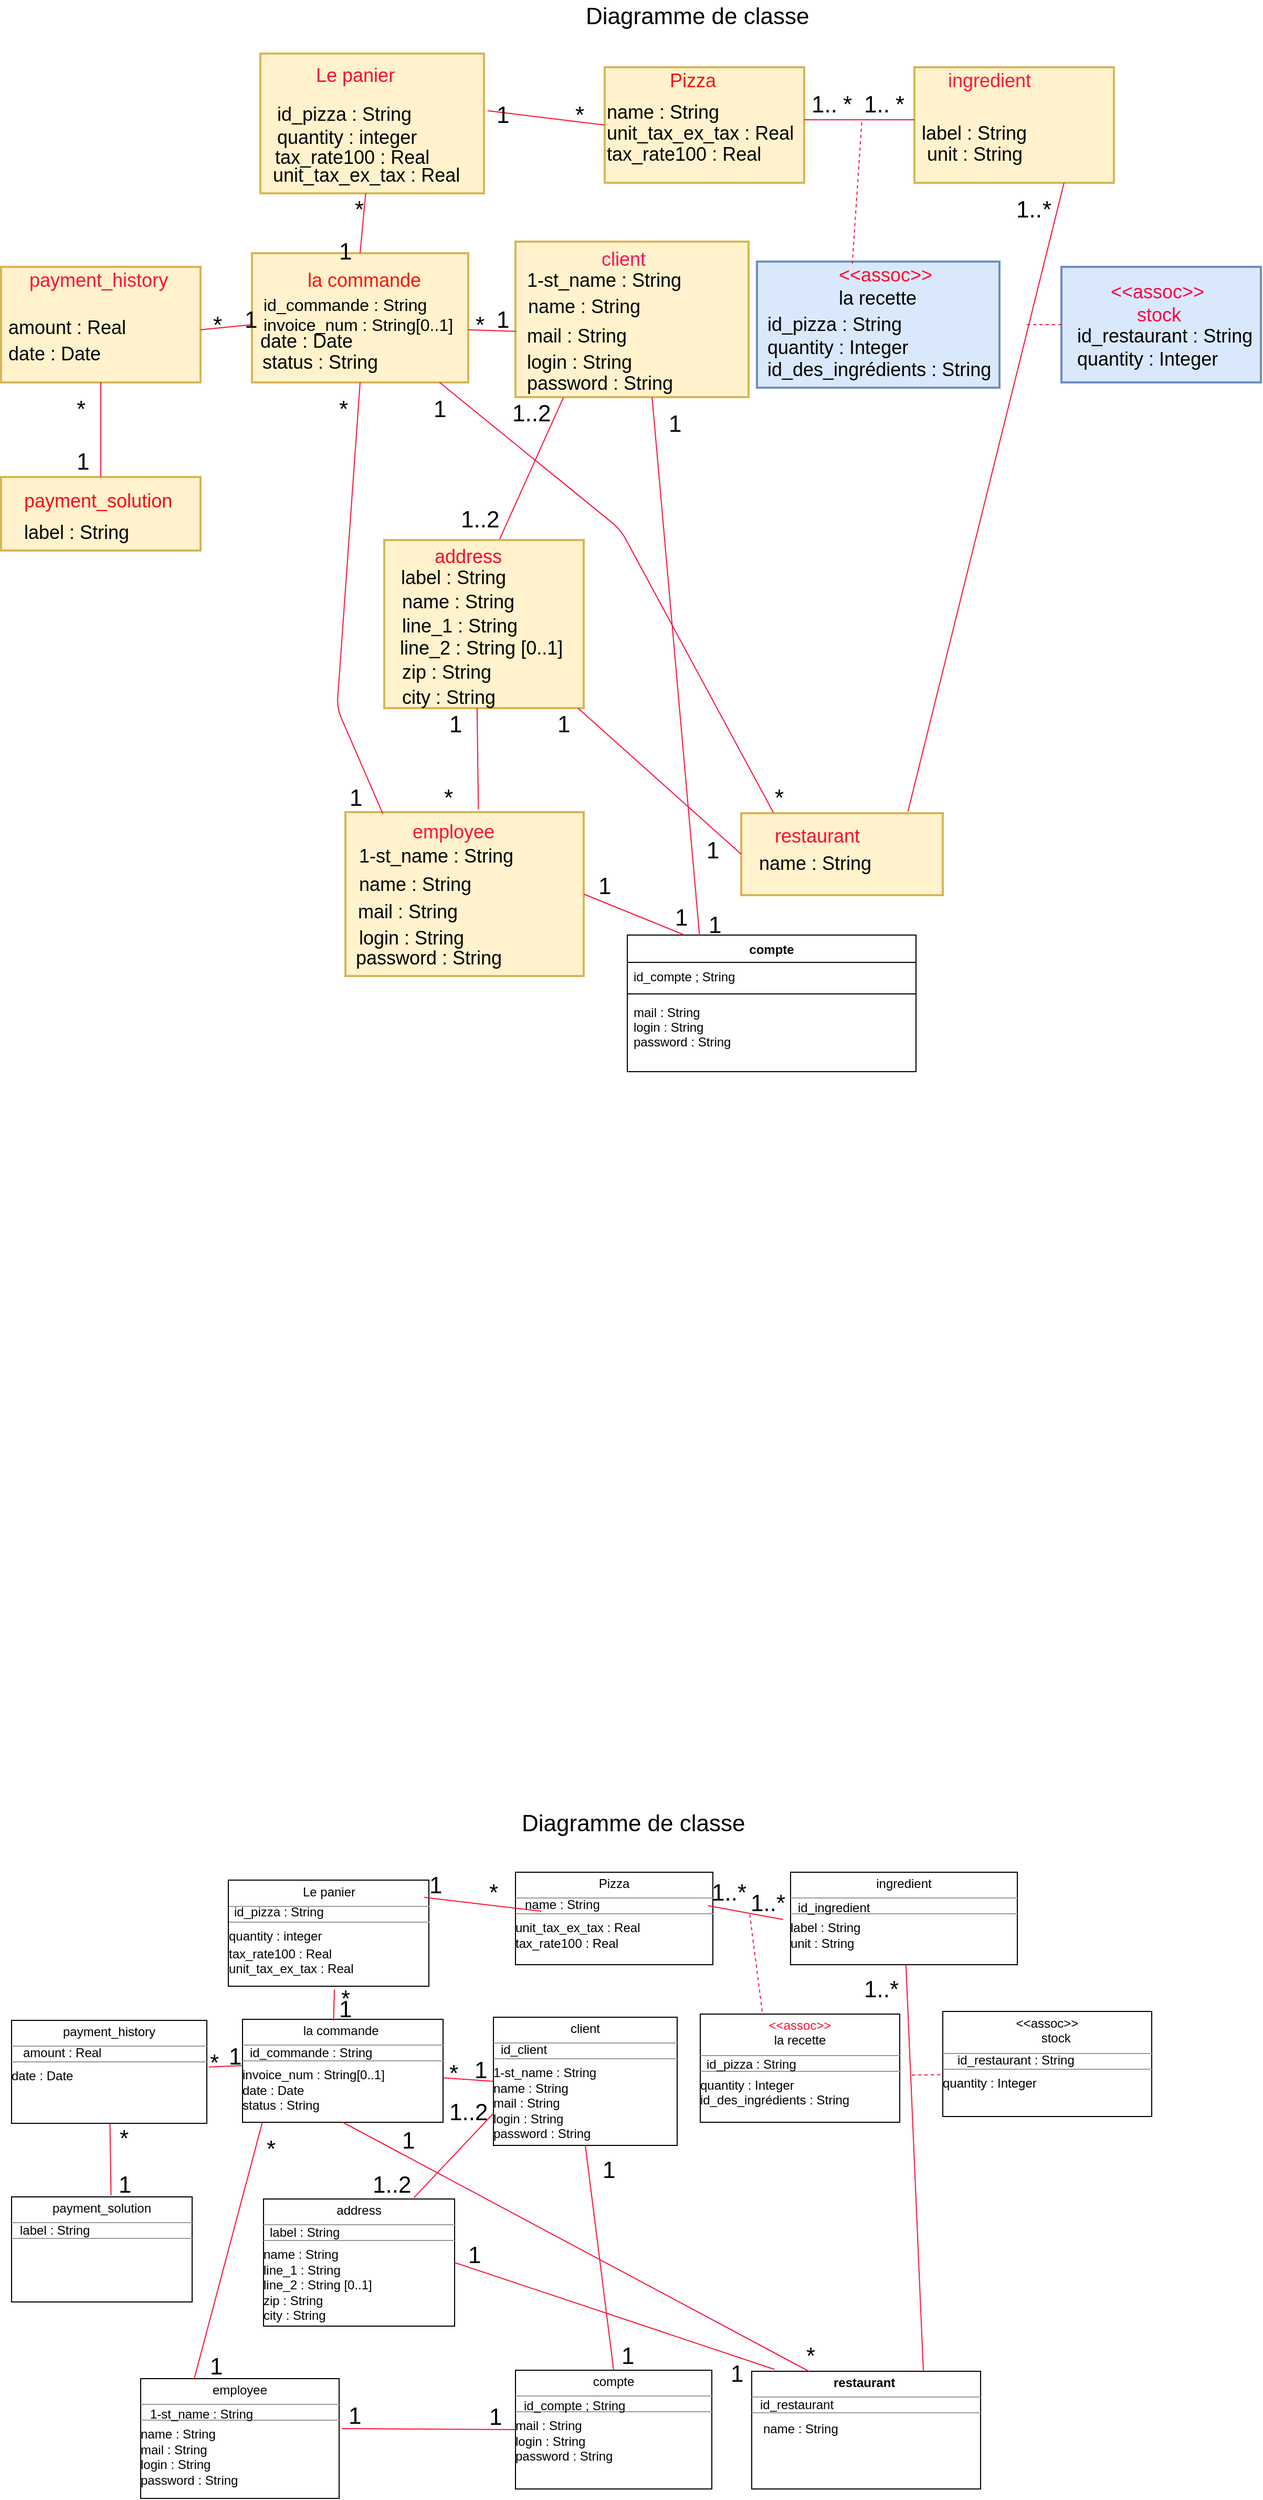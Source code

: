 <mxfile version="10.6.9" type="github"><diagram id="A_7NfG7AhJ1yP5gAVkgG" name="Page-1"><mxGraphModel dx="2803" dy="796" grid="0" gridSize="10" guides="1" tooltips="1" connect="1" arrows="1" fold="1" page="1" pageScale="1" pageWidth="1169" pageHeight="1654" math="0" shadow="0"><root><mxCell id="0"/><mxCell id="1" parent="0"/><mxCell id="OokCpyXfwiK5ObB91KNh-1" value="&lt;font style=&quot;font-size: 22px&quot;&gt;Diagramme de classe&lt;br&gt;&lt;br&gt;&lt;br&gt;&lt;/font&gt;" style="text;html=1;resizable=0;points=[];autosize=1;align=left;verticalAlign=top;spacingTop=-4;strokeWidth=22;" parent="1" vertex="1"><mxGeometry x="385" y="96" width="230" height="50" as="geometry"/></mxCell><mxCell id="OokCpyXfwiK5ObB91KNh-4" value="" style="rounded=0;whiteSpace=wrap;html=1;strokeWidth=2;fillColor=#fff2cc;strokeColor=#d6b656;" parent="1" vertex="1"><mxGeometry x="77" y="147" width="213" height="133" as="geometry"/></mxCell><mxCell id="OokCpyXfwiK5ObB91KNh-5" value="" style="rounded=0;whiteSpace=wrap;html=1;strokeWidth=2;fillColor=#fff2cc;strokeColor=#d6b656;" parent="1" vertex="1"><mxGeometry x="405" y="160" width="190" height="110" as="geometry"/></mxCell><mxCell id="OokCpyXfwiK5ObB91KNh-6" value="" style="rounded=0;whiteSpace=wrap;html=1;strokeWidth=2;fillColor=#fff2cc;strokeColor=#d6b656;" parent="1" vertex="1"><mxGeometry x="700" y="160" width="190" height="110" as="geometry"/></mxCell><mxCell id="OokCpyXfwiK5ObB91KNh-7" value="" style="rounded=0;whiteSpace=wrap;html=1;strokeWidth=2;fillColor=#fff2cc;strokeColor=#d6b656;" parent="1" vertex="1"><mxGeometry x="-170" y="350" width="190" height="110" as="geometry"/></mxCell><mxCell id="OokCpyXfwiK5ObB91KNh-8" value="" style="rounded=0;whiteSpace=wrap;html=1;strokeWidth=2;fillColor=#fff2cc;strokeColor=#d6b656;" parent="1" vertex="1"><mxGeometry x="69" y="337" width="206" height="123" as="geometry"/></mxCell><mxCell id="OokCpyXfwiK5ObB91KNh-9" value="" style="rounded=0;whiteSpace=wrap;html=1;strokeWidth=2;fillColor=#fff2cc;strokeColor=#d6b656;" parent="1" vertex="1"><mxGeometry x="320" y="326" width="222" height="148" as="geometry"/></mxCell><mxCell id="OokCpyXfwiK5ObB91KNh-10" value="" style="rounded=0;whiteSpace=wrap;html=1;strokeWidth=2;fillColor=#dae8fc;strokeColor=#6c8ebf;" parent="1" vertex="1"><mxGeometry x="550" y="345" width="231" height="120" as="geometry"/></mxCell><mxCell id="OokCpyXfwiK5ObB91KNh-11" value="" style="rounded=0;whiteSpace=wrap;html=1;strokeWidth=2;fillColor=#dae8fc;strokeColor=#6c8ebf;" parent="1" vertex="1"><mxGeometry x="840" y="350" width="190" height="110" as="geometry"/></mxCell><mxCell id="OokCpyXfwiK5ObB91KNh-12" value="" style="rounded=0;whiteSpace=wrap;html=1;strokeWidth=2;fillColor=#fff2cc;strokeColor=#d6b656;" parent="1" vertex="1"><mxGeometry x="-170" y="550" width="190" height="70" as="geometry"/></mxCell><mxCell id="OokCpyXfwiK5ObB91KNh-13" value="" style="rounded=0;whiteSpace=wrap;html=1;strokeWidth=2;fillColor=#fff2cc;strokeColor=#d6b656;" parent="1" vertex="1"><mxGeometry x="195" y="610" width="190" height="160" as="geometry"/></mxCell><mxCell id="OokCpyXfwiK5ObB91KNh-15" value="" style="rounded=0;whiteSpace=wrap;html=1;strokeWidth=2;fillColor=#fff2cc;strokeColor=#d6b656;" parent="1" vertex="1"><mxGeometry x="158" y="869" width="227" height="156" as="geometry"/></mxCell><mxCell id="OokCpyXfwiK5ObB91KNh-16" value="" style="rounded=0;whiteSpace=wrap;html=1;strokeWidth=2;fillColor=#fff2cc;strokeColor=#d6b656;" parent="1" vertex="1"><mxGeometry x="535" y="870" width="192" height="78" as="geometry"/></mxCell><mxCell id="OokCpyXfwiK5ObB91KNh-17" value="" style="endArrow=none;html=1;strokeColor=#FF0F37;entryX=0;entryY=0.5;entryDx=0;entryDy=0;exitX=1.016;exitY=0.409;exitDx=0;exitDy=0;exitPerimeter=0;" parent="1" source="OokCpyXfwiK5ObB91KNh-4" target="OokCpyXfwiK5ObB91KNh-5" edge="1"><mxGeometry width="50" height="50" relative="1" as="geometry"><mxPoint x="290" y="250" as="sourcePoint"/><mxPoint x="340" y="200" as="targetPoint"/></mxGeometry></mxCell><mxCell id="OokCpyXfwiK5ObB91KNh-18" value="" style="endArrow=none;html=1;strokeColor=#FF0F37;exitX=1.016;exitY=0.409;exitDx=0;exitDy=0;exitPerimeter=0;" parent="1" edge="1"><mxGeometry width="50" height="50" relative="1" as="geometry"><mxPoint x="595" y="210" as="sourcePoint"/><mxPoint x="700" y="210" as="targetPoint"/></mxGeometry></mxCell><mxCell id="OokCpyXfwiK5ObB91KNh-19" value="" style="endArrow=none;html=1;strokeColor=#FF0F37;exitX=0.5;exitY=0;exitDx=0;exitDy=0;" parent="1" source="OokCpyXfwiK5ObB91KNh-8" target="OokCpyXfwiK5ObB91KNh-4" edge="1"><mxGeometry width="50" height="50" relative="1" as="geometry"><mxPoint x="139" y="310" as="sourcePoint"/><mxPoint x="251" y="310" as="targetPoint"/></mxGeometry></mxCell><mxCell id="OokCpyXfwiK5ObB91KNh-20" value="" style="endArrow=none;html=1;strokeColor=#FF0F37;exitX=0.5;exitY=0;exitDx=0;exitDy=0;entryX=0.5;entryY=1;entryDx=0;entryDy=0;" parent="1" source="OokCpyXfwiK5ObB91KNh-12" target="OokCpyXfwiK5ObB91KNh-7" edge="1"><mxGeometry width="50" height="50" relative="1" as="geometry"><mxPoint x="-75" y="530" as="sourcePoint"/><mxPoint x="-66.6" y="460" as="targetPoint"/></mxGeometry></mxCell><mxCell id="OokCpyXfwiK5ObB91KNh-22" value="" style="endArrow=none;html=1;strokeColor=#FF0F37;entryX=0.5;entryY=1;entryDx=0;entryDy=0;exitX=0.157;exitY=0.01;exitDx=0;exitDy=0;exitPerimeter=0;" parent="1" source="OokCpyXfwiK5ObB91KNh-15" target="OokCpyXfwiK5ObB91KNh-8" edge="1"><mxGeometry width="50" height="50" relative="1" as="geometry"><mxPoint x="190" y="860" as="sourcePoint"/><mxPoint x="208.4" y="500" as="targetPoint"/><Array as="points"><mxPoint x="150" y="770"/></Array></mxGeometry></mxCell><mxCell id="OokCpyXfwiK5ObB91KNh-24" value="" style="endArrow=none;html=1;strokeColor=#FF0F37;exitX=0.558;exitY=-0.018;exitDx=0;exitDy=0;exitPerimeter=0;" parent="1" source="OokCpyXfwiK5ObB91KNh-15" edge="1"><mxGeometry width="50" height="50" relative="1" as="geometry"><mxPoint x="275.069" y="860.103" as="sourcePoint"/><mxPoint x="283.4" y="770" as="targetPoint"/></mxGeometry></mxCell><mxCell id="OokCpyXfwiK5ObB91KNh-25" value="" style="endArrow=none;html=1;strokeColor=#FF0F37;exitX=1.016;exitY=0.409;exitDx=0;exitDy=0;exitPerimeter=0;entryX=0.003;entryY=0.553;entryDx=0;entryDy=0;entryPerimeter=0;" parent="1" target="OokCpyXfwiK5ObB91KNh-8" edge="1"><mxGeometry width="50" height="50" relative="1" as="geometry"><mxPoint x="19.845" y="409.931" as="sourcePoint"/><mxPoint x="80" y="410" as="targetPoint"/></mxGeometry></mxCell><mxCell id="OokCpyXfwiK5ObB91KNh-26" value="" style="endArrow=none;html=1;strokeColor=#FF0F37;exitX=1.016;exitY=0.409;exitDx=0;exitDy=0;exitPerimeter=0;entryX=0.004;entryY=0.577;entryDx=0;entryDy=0;entryPerimeter=0;" parent="1" target="OokCpyXfwiK5ObB91KNh-9" edge="1"><mxGeometry width="50" height="50" relative="1" as="geometry"><mxPoint x="274.845" y="409.931" as="sourcePoint"/><mxPoint x="340.759" y="410.793" as="targetPoint"/></mxGeometry></mxCell><mxCell id="OokCpyXfwiK5ObB91KNh-32" value="" style="endArrow=none;html=1;strokeColor=#FF0F37;exitX=0;exitY=0.5;exitDx=0;exitDy=0;" parent="1" source="OokCpyXfwiK5ObB91KNh-16" target="OokCpyXfwiK5ObB91KNh-13" edge="1"><mxGeometry width="50" height="50" relative="1" as="geometry"><mxPoint x="430.118" y="930.118" as="sourcePoint"/><mxPoint x="430.777" y="790" as="targetPoint"/></mxGeometry></mxCell><mxCell id="OokCpyXfwiK5ObB91KNh-33" value="" style="endArrow=none;html=1;strokeColor=#FF0F37;exitX=0.16;exitY=-0.006;exitDx=0;exitDy=0;exitPerimeter=0;" parent="1" source="OokCpyXfwiK5ObB91KNh-16" target="OokCpyXfwiK5ObB91KNh-8" edge="1"><mxGeometry width="50" height="50" relative="1" as="geometry"><mxPoint x="510" y="860" as="sourcePoint"/><mxPoint x="418.07" y="687.5" as="targetPoint"/><Array as="points"><mxPoint x="420" y="600"/></Array></mxGeometry></mxCell><mxCell id="OokCpyXfwiK5ObB91KNh-34" value="" style="endArrow=none;html=1;strokeColor=#FF0F37;exitX=0.827;exitY=-0.019;exitDx=0;exitDy=0;exitPerimeter=0;entryX=0.75;entryY=1;entryDx=0;entryDy=0;" parent="1" source="OokCpyXfwiK5ObB91KNh-16" target="OokCpyXfwiK5ObB91KNh-6" edge="1"><mxGeometry width="50" height="50" relative="1" as="geometry"><mxPoint x="700.118" y="810.118" as="sourcePoint"/><mxPoint x="700.777" y="670" as="targetPoint"/></mxGeometry></mxCell><mxCell id="OokCpyXfwiK5ObB91KNh-40" value="&lt;font style=&quot;font-size: 22px&quot;&gt;1&lt;/font&gt;" style="text;html=1;resizable=0;points=[];autosize=1;align=left;verticalAlign=top;spacingTop=-4;" parent="1" vertex="1"><mxGeometry x="-100" y="520" width="30" height="20" as="geometry"/></mxCell><mxCell id="OokCpyXfwiK5ObB91KNh-44" value="&lt;font style=&quot;font-size: 22px&quot;&gt;*&lt;/font&gt;" style="text;html=1;resizable=0;points=[];autosize=1;align=left;verticalAlign=top;spacingTop=-4;" parent="1" vertex="1"><mxGeometry x="-100" y="470" width="20" height="20" as="geometry"/></mxCell><mxCell id="OokCpyXfwiK5ObB91KNh-45" value="&lt;font style=&quot;font-size: 22px&quot;&gt;*&lt;/font&gt;" style="text;html=1;resizable=0;points=[];autosize=1;align=left;verticalAlign=top;spacingTop=-4;" parent="1" vertex="1"><mxGeometry x="30" y="390" width="20" height="20" as="geometry"/></mxCell><mxCell id="OokCpyXfwiK5ObB91KNh-46" value="&lt;font style=&quot;font-size: 22px&quot;&gt;1&lt;/font&gt;" style="text;html=1;resizable=0;points=[];autosize=1;align=left;verticalAlign=top;spacingTop=-4;" parent="1" vertex="1"><mxGeometry x="60" y="385" width="30" height="20" as="geometry"/></mxCell><mxCell id="OokCpyXfwiK5ObB91KNh-47" value="&lt;font style=&quot;font-size: 22px&quot;&gt;1&lt;/font&gt;" style="text;html=1;resizable=0;points=[];autosize=1;align=left;verticalAlign=top;spacingTop=-4;" parent="1" vertex="1"><mxGeometry x="150" y="320" width="30" height="20" as="geometry"/></mxCell><mxCell id="OokCpyXfwiK5ObB91KNh-48" value="&lt;font style=&quot;font-size: 22px&quot;&gt;*&lt;/font&gt;" style="text;html=1;resizable=0;points=[];autosize=1;align=left;verticalAlign=top;spacingTop=-4;" parent="1" vertex="1"><mxGeometry x="165" y="280" width="20" height="20" as="geometry"/></mxCell><mxCell id="OokCpyXfwiK5ObB91KNh-49" value="&lt;font style=&quot;font-size: 22px&quot;&gt;1&lt;/font&gt;" style="text;html=1;resizable=0;points=[];autosize=1;align=left;verticalAlign=top;spacingTop=-4;" parent="1" vertex="1"><mxGeometry x="300" y="190" width="30" height="20" as="geometry"/></mxCell><mxCell id="OokCpyXfwiK5ObB91KNh-50" value="&lt;font style=&quot;font-size: 22px&quot;&gt;*&lt;/font&gt;" style="text;html=1;resizable=0;points=[];autosize=1;align=left;verticalAlign=top;spacingTop=-4;" parent="1" vertex="1"><mxGeometry x="375" y="190" width="20" height="20" as="geometry"/></mxCell><mxCell id="OokCpyXfwiK5ObB91KNh-51" value="&lt;font style=&quot;font-size: 22px&quot;&gt;1..&lt;/font&gt;" style="text;html=1;resizable=0;points=[];autosize=1;align=left;verticalAlign=top;spacingTop=-4;" parent="1" vertex="1"><mxGeometry x="600" y="180" width="40" height="20" as="geometry"/></mxCell><mxCell id="OokCpyXfwiK5ObB91KNh-55" value="&lt;font style=&quot;font-size: 22px&quot;&gt;1..&lt;/font&gt;" style="text;html=1;resizable=0;points=[];autosize=1;align=left;verticalAlign=top;spacingTop=-4;" parent="1" vertex="1"><mxGeometry x="650" y="180" width="40" height="20" as="geometry"/></mxCell><mxCell id="OokCpyXfwiK5ObB91KNh-56" value="&lt;font style=&quot;font-size: 22px&quot;&gt;*&lt;/font&gt;" style="text;html=1;resizable=0;points=[];autosize=1;align=left;verticalAlign=top;spacingTop=-4;" parent="1" vertex="1"><mxGeometry x="630" y="180" width="20" height="20" as="geometry"/></mxCell><mxCell id="OokCpyXfwiK5ObB91KNh-57" value="&lt;font style=&quot;font-size: 22px&quot;&gt;*&lt;/font&gt;" style="text;html=1;resizable=0;points=[];autosize=1;align=left;verticalAlign=top;spacingTop=-4;" parent="1" vertex="1"><mxGeometry x="680" y="180" width="20" height="20" as="geometry"/></mxCell><mxCell id="OokCpyXfwiK5ObB91KNh-58" value="&lt;font style=&quot;font-size: 22px&quot;&gt;*&lt;/font&gt;" style="text;html=1;resizable=0;points=[];autosize=1;align=left;verticalAlign=top;spacingTop=-4;" parent="1" vertex="1"><mxGeometry x="280" y="390" width="20" height="20" as="geometry"/></mxCell><mxCell id="OokCpyXfwiK5ObB91KNh-59" value="&lt;font style=&quot;font-size: 22px&quot;&gt;1&lt;/font&gt;" style="text;html=1;resizable=0;points=[];autosize=1;align=left;verticalAlign=top;spacingTop=-4;" parent="1" vertex="1"><mxGeometry x="300" y="385" width="30" height="20" as="geometry"/></mxCell><mxCell id="OokCpyXfwiK5ObB91KNh-60" value="&lt;font style=&quot;font-size: 22px&quot;&gt;*&lt;/font&gt;" style="text;html=1;resizable=0;points=[];autosize=1;align=left;verticalAlign=top;spacingTop=-4;" parent="1" vertex="1"><mxGeometry x="150" y="470" width="20" height="20" as="geometry"/></mxCell><mxCell id="OokCpyXfwiK5ObB91KNh-61" value="&lt;font style=&quot;font-size: 22px&quot;&gt;1&lt;/font&gt;" style="text;html=1;resizable=0;points=[];autosize=1;align=left;verticalAlign=top;spacingTop=-4;" parent="1" vertex="1"><mxGeometry x="160" y="840" width="30" height="20" as="geometry"/></mxCell><mxCell id="OokCpyXfwiK5ObB91KNh-62" value="&lt;font style=&quot;font-size: 22px&quot;&gt;*&lt;/font&gt;" style="text;html=1;resizable=0;points=[];autosize=1;align=left;verticalAlign=top;spacingTop=-4;" parent="1" vertex="1"><mxGeometry x="250" y="840" width="20" height="20" as="geometry"/></mxCell><mxCell id="OokCpyXfwiK5ObB91KNh-63" value="&lt;font style=&quot;font-size: 22px&quot;&gt;1&lt;/font&gt;" style="text;html=1;resizable=0;points=[];autosize=1;align=left;verticalAlign=top;spacingTop=-4;" parent="1" vertex="1"><mxGeometry x="255" y="770" width="30" height="20" as="geometry"/></mxCell><mxCell id="OokCpyXfwiK5ObB91KNh-67" value="&lt;font style=&quot;font-size: 22px&quot;&gt;1&lt;/font&gt;" style="text;html=1;resizable=0;points=[];autosize=1;align=left;verticalAlign=top;spacingTop=-4;" parent="1" vertex="1"><mxGeometry x="357.5" y="770" width="30" height="20" as="geometry"/></mxCell><mxCell id="OokCpyXfwiK5ObB91KNh-68" value="&lt;font style=&quot;font-size: 22px&quot;&gt;1&lt;/font&gt;" style="text;html=1;resizable=0;points=[];autosize=1;align=left;verticalAlign=top;spacingTop=-4;" parent="1" vertex="1"><mxGeometry x="500" y="890" width="30" height="20" as="geometry"/></mxCell><mxCell id="OokCpyXfwiK5ObB91KNh-69" value="&lt;font style=&quot;font-size: 22px&quot;&gt;1&lt;/font&gt;" style="text;html=1;resizable=0;points=[];autosize=1;align=left;verticalAlign=top;spacingTop=-4;" parent="1" vertex="1"><mxGeometry x="240" y="470" width="30" height="20" as="geometry"/></mxCell><mxCell id="OokCpyXfwiK5ObB91KNh-70" value="&lt;font style=&quot;font-size: 22px&quot;&gt;*&lt;/font&gt;" style="text;html=1;resizable=0;points=[];autosize=1;align=left;verticalAlign=top;spacingTop=-4;" parent="1" vertex="1"><mxGeometry x="564.5" y="840" width="20" height="20" as="geometry"/></mxCell><mxCell id="OokCpyXfwiK5ObB91KNh-74" value="&lt;font style=&quot;font-size: 22px&quot;&gt;1..&lt;/font&gt;" style="text;html=1;resizable=0;points=[];autosize=1;align=left;verticalAlign=top;spacingTop=-4;" parent="1" vertex="1"><mxGeometry x="795" y="280" width="40" height="20" as="geometry"/></mxCell><mxCell id="OokCpyXfwiK5ObB91KNh-75" value="&lt;font style=&quot;font-size: 22px&quot;&gt;*&lt;/font&gt;" style="text;html=1;resizable=0;points=[];autosize=1;align=left;verticalAlign=top;spacingTop=-4;" parent="1" vertex="1"><mxGeometry x="820" y="280" width="20" height="20" as="geometry"/></mxCell><mxCell id="OokCpyXfwiK5ObB91KNh-78" value="" style="endArrow=none;dashed=1;html=1;strokeColor=#FF0F37;exitX=0.393;exitY=0.018;exitDx=0;exitDy=0;exitPerimeter=0;strokeWidth=1;" parent="1" source="OokCpyXfwiK5ObB91KNh-10" edge="1"><mxGeometry width="50" height="50" relative="1" as="geometry"><mxPoint x="629" y="305" as="sourcePoint"/><mxPoint x="650" y="210" as="targetPoint"/></mxGeometry></mxCell><mxCell id="OokCpyXfwiK5ObB91KNh-79" value="" style="endArrow=none;dashed=1;html=1;strokeColor=#FF0F37;exitX=0;exitY=0.5;exitDx=0;exitDy=0;strokeWidth=1;" parent="1" source="OokCpyXfwiK5ObB91KNh-11" edge="1"><mxGeometry width="50" height="50" relative="1" as="geometry"><mxPoint x="801.786" y="501.857" as="sourcePoint"/><mxPoint x="807" y="405" as="targetPoint"/></mxGeometry></mxCell><mxCell id="OokCpyXfwiK5ObB91KNh-80" value="&lt;font style=&quot;font-size: 18px&quot; color=&quot;#ff052f&quot;&gt;Le panier&lt;/font&gt;" style="text;html=1;resizable=0;points=[];autosize=1;align=left;verticalAlign=top;spacingTop=-4;" parent="1" vertex="1"><mxGeometry x="127.5" y="155" width="85" height="15" as="geometry"/></mxCell><mxCell id="OokCpyXfwiK5ObB91KNh-81" value="&lt;font style=&quot;font-size: 18px&quot;&gt;id_pizza : String&lt;br&gt;quantity : integer&lt;/font&gt;" style="text;html=1;resizable=0;points=[];autosize=1;align=left;verticalAlign=top;spacingTop=-4;" parent="1" vertex="1"><mxGeometry x="90.5" y="191.5" width="143" height="32" as="geometry"/></mxCell><mxCell id="OokCpyXfwiK5ObB91KNh-82" value="&lt;font style=&quot;font-size: 18px&quot;&gt;tax_rate100 : Real&lt;/font&gt;" style="text;html=1;resizable=0;points=[];autosize=1;align=left;verticalAlign=top;spacingTop=-4;" parent="1" vertex="1"><mxGeometry x="89" y="232.5" width="160" height="20" as="geometry"/></mxCell><mxCell id="OokCpyXfwiK5ObB91KNh-83" value="&lt;font style=&quot;font-size: 18px&quot;&gt;unit_tax_ex_tax : Real&lt;/font&gt;" style="text;html=1;resizable=0;points=[];autosize=1;align=left;verticalAlign=top;spacingTop=-4;" parent="1" vertex="1"><mxGeometry x="86.5" y="250" width="190" height="20" as="geometry"/></mxCell><mxCell id="OokCpyXfwiK5ObB91KNh-84" value="&lt;span style=&quot;font-size: 18px&quot;&gt;&lt;font color=&quot;#ff0f0f&quot;&gt;Pizza&lt;/font&gt;&lt;/span&gt;" style="text;html=1;resizable=0;points=[];autosize=1;align=left;verticalAlign=top;spacingTop=-4;" parent="1" vertex="1"><mxGeometry x="465" y="160" width="54" height="15" as="geometry"/></mxCell><mxCell id="OokCpyXfwiK5ObB91KNh-85" value="&lt;span style=&quot;font-size: 18px&quot;&gt;label : String&lt;/span&gt;" style="text;html=1;resizable=0;points=[];autosize=1;align=left;verticalAlign=top;spacingTop=-4;" parent="1" vertex="1"><mxGeometry x="705" y="210" width="120" height="20" as="geometry"/></mxCell><mxCell id="OokCpyXfwiK5ObB91KNh-86" value="&lt;span style=&quot;font-size: 18px&quot;&gt;unit : String&lt;/span&gt;" style="text;html=1;resizable=0;points=[];autosize=1;align=left;verticalAlign=top;spacingTop=-4;" parent="1" vertex="1"><mxGeometry x="710" y="230" width="110" height="20" as="geometry"/></mxCell><mxCell id="OokCpyXfwiK5ObB91KNh-87" value="&lt;font style=&quot;font-size: 18px&quot;&gt;name : String&lt;/font&gt;" style="text;html=1;resizable=0;points=[];autosize=1;align=left;verticalAlign=top;spacingTop=-4;" parent="1" vertex="1"><mxGeometry x="405" y="190" width="120" height="20" as="geometry"/></mxCell><mxCell id="OokCpyXfwiK5ObB91KNh-88" value="&lt;font style=&quot;font-size: 18px&quot;&gt;unit_tax_ex_tax : Real&lt;/font&gt;" style="text;html=1;resizable=0;points=[];autosize=1;align=left;verticalAlign=top;spacingTop=-4;" parent="1" vertex="1"><mxGeometry x="405" y="210" width="190" height="20" as="geometry"/></mxCell><mxCell id="OokCpyXfwiK5ObB91KNh-89" value="&lt;font style=&quot;font-size: 18px&quot;&gt;tax_rate100 : Real&lt;/font&gt;" style="text;html=1;resizable=0;points=[];autosize=1;align=left;verticalAlign=top;spacingTop=-4;" parent="1" vertex="1"><mxGeometry x="405" y="230" width="160" height="20" as="geometry"/></mxCell><mxCell id="OokCpyXfwiK5ObB91KNh-90" value="&lt;font style=&quot;font-size: 18px&quot; color=&quot;#ff143c&quot;&gt;ingredient&lt;/font&gt;" style="text;html=1;resizable=0;points=[];autosize=1;align=left;verticalAlign=top;spacingTop=-4;" parent="1" vertex="1"><mxGeometry x="730" y="160" width="89" height="15" as="geometry"/></mxCell><mxCell id="OokCpyXfwiK5ObB91KNh-91" value="&lt;span style=&quot;font-size: 18px&quot;&gt;&lt;font color=&quot;#ff0d35&quot;&gt;payment_history&lt;/font&gt;&lt;/span&gt;" style="text;html=1;resizable=0;points=[];autosize=1;align=left;verticalAlign=top;spacingTop=-4;" parent="1" vertex="1"><mxGeometry x="-145" y="350" width="142" height="15" as="geometry"/></mxCell><mxCell id="OokCpyXfwiK5ObB91KNh-92" value="&lt;font style=&quot;font-size: 18px&quot;&gt;amount : Real&lt;/font&gt;" style="text;html=1;resizable=0;points=[];autosize=1;align=left;verticalAlign=top;spacingTop=-4;" parent="1" vertex="1"><mxGeometry x="-165" y="395" width="130" height="20" as="geometry"/></mxCell><mxCell id="OokCpyXfwiK5ObB91KNh-93" value="&lt;font style=&quot;font-size: 18px&quot;&gt;date : Date&lt;/font&gt;" style="text;html=1;resizable=0;points=[];autosize=1;align=left;verticalAlign=top;spacingTop=-4;" parent="1" vertex="1"><mxGeometry x="-165" y="420" width="100" height="20" as="geometry"/></mxCell><mxCell id="OokCpyXfwiK5ObB91KNh-94" value="&lt;span style=&quot;font-size: 18px&quot;&gt;&lt;font color=&quot;#ff0516&quot;&gt;payment_solution&lt;/font&gt;&lt;/span&gt;" style="text;html=1;resizable=0;points=[];autosize=1;align=left;verticalAlign=top;spacingTop=-4;" parent="1" vertex="1"><mxGeometry x="-150.5" y="560" width="151" height="15" as="geometry"/></mxCell><mxCell id="OokCpyXfwiK5ObB91KNh-95" value="&lt;span style=&quot;font-size: 18px&quot;&gt;label : String&lt;/span&gt;" style="text;html=1;resizable=0;points=[];autosize=1;align=left;verticalAlign=top;spacingTop=-4;" parent="1" vertex="1"><mxGeometry x="-150" y="590" width="120" height="20" as="geometry"/></mxCell><mxCell id="OokCpyXfwiK5ObB91KNh-96" value="&lt;font style=&quot;font-size: 18px&quot; color=&quot;#ff0f0f&quot;&gt;la commande&amp;nbsp;&lt;/font&gt;" style="text;html=1;resizable=0;points=[];autosize=1;align=left;verticalAlign=top;spacingTop=-4;" parent="1" vertex="1"><mxGeometry x="120" y="350" width="123" height="15" as="geometry"/></mxCell><mxCell id="OokCpyXfwiK5ObB91KNh-97" value="&lt;font style=&quot;font-size: 16px&quot;&gt;id_commande : String&lt;br&gt;invoice_num : String[0..1]&lt;/font&gt;" style="text;html=1;resizable=0;points=[];autosize=1;align=left;verticalAlign=top;spacingTop=-4;" parent="1" vertex="1"><mxGeometry x="78" y="373.5" width="191" height="30" as="geometry"/></mxCell><mxCell id="OokCpyXfwiK5ObB91KNh-99" value="&lt;font style=&quot;font-size: 18px&quot;&gt;date : Date&lt;/font&gt;" style="text;html=1;resizable=0;points=[];autosize=1;align=left;verticalAlign=top;spacingTop=-4;" parent="1" vertex="1"><mxGeometry x="75" y="407.5" width="100" height="20" as="geometry"/></mxCell><mxCell id="OokCpyXfwiK5ObB91KNh-100" value="&lt;font style=&quot;font-size: 18px&quot;&gt;status : String&lt;/font&gt;" style="text;html=1;resizable=0;points=[];autosize=1;align=left;verticalAlign=top;spacingTop=-4;" parent="1" vertex="1"><mxGeometry x="77" y="427.5" width="130" height="20" as="geometry"/></mxCell><mxCell id="OokCpyXfwiK5ObB91KNh-101" value="&lt;font style=&quot;font-size: 18px&quot; color=&quot;#ff0f57&quot;&gt;client&lt;/font&gt;" style="text;html=1;resizable=0;points=[];autosize=1;align=left;verticalAlign=top;spacingTop=-4;" parent="1" vertex="1"><mxGeometry x="400" y="330" width="53" height="15" as="geometry"/></mxCell><mxCell id="OokCpyXfwiK5ObB91KNh-102" value="&lt;font style=&quot;font-size: 18px&quot;&gt;1-st_name : String&lt;/font&gt;" style="text;html=1;resizable=0;points=[];autosize=1;align=left;verticalAlign=top;spacingTop=-4;" parent="1" vertex="1"><mxGeometry x="329" y="350" width="160" height="20" as="geometry"/></mxCell><mxCell id="OokCpyXfwiK5ObB91KNh-103" value="&lt;font style=&quot;font-size: 18px&quot;&gt;name : String&lt;/font&gt;" style="text;html=1;resizable=0;points=[];autosize=1;align=left;verticalAlign=top;spacingTop=-4;" parent="1" vertex="1"><mxGeometry x="330" y="375" width="120" height="20" as="geometry"/></mxCell><mxCell id="OokCpyXfwiK5ObB91KNh-104" value="&lt;font style=&quot;font-size: 18px&quot;&gt;mail : String&lt;/font&gt;" style="text;html=1;resizable=0;points=[];autosize=1;align=left;verticalAlign=top;spacingTop=-4;" parent="1" vertex="1"><mxGeometry x="329" y="402.5" width="110" height="20" as="geometry"/></mxCell><mxCell id="OokCpyXfwiK5ObB91KNh-105" value="&lt;font style=&quot;font-size: 18px&quot;&gt;login : String&lt;/font&gt;" style="text;html=1;resizable=0;points=[];autosize=1;align=left;verticalAlign=top;spacingTop=-4;" parent="1" vertex="1"><mxGeometry x="329" y="427.5" width="120" height="20" as="geometry"/></mxCell><mxCell id="OokCpyXfwiK5ObB91KNh-106" value="&lt;font style=&quot;font-size: 18px&quot;&gt;password : String&lt;/font&gt;" style="text;html=1;resizable=0;points=[];autosize=1;align=left;verticalAlign=top;spacingTop=-4;" parent="1" vertex="1"><mxGeometry x="329" y="447.5" width="149" height="15" as="geometry"/></mxCell><mxCell id="OokCpyXfwiK5ObB91KNh-109" value="&lt;span style=&quot;font-size: 18px&quot;&gt;&lt;font color=&quot;#ff0d2d&quot;&gt;&amp;lt;&amp;lt;assoc&amp;gt;&amp;gt;&lt;br&gt;&lt;/font&gt;la recette&lt;br&gt;&lt;/span&gt;" style="text;html=1;resizable=0;points=[];autosize=1;align=left;verticalAlign=top;spacingTop=-4;" parent="1" vertex="1"><mxGeometry x="625.5" y="345" width="99" height="32" as="geometry"/></mxCell><mxCell id="OokCpyXfwiK5ObB91KNh-110" value="&lt;font style=&quot;font-size: 18px&quot;&gt;id_pizza : String&lt;br&gt;quantity : Integer&lt;br&gt;id_des_ingrédients : String&lt;br&gt;&lt;/font&gt;" style="text;html=1;resizable=0;points=[];autosize=1;align=left;verticalAlign=top;spacingTop=-4;" parent="1" vertex="1"><mxGeometry x="558" y="392" width="223" height="48" as="geometry"/></mxCell><mxCell id="OokCpyXfwiK5ObB91KNh-111" value="&lt;span style=&quot;font-size: 18px&quot;&gt;&lt;font color=&quot;#ff0044&quot;&gt;&amp;lt;&amp;lt;assoc&amp;gt;&amp;gt;&lt;br&gt;&amp;nbsp; &amp;nbsp; &amp;nbsp;stock&lt;/font&gt;&lt;br&gt;&lt;/span&gt;" style="text;html=1;resizable=0;points=[];autosize=1;align=left;verticalAlign=top;spacingTop=-4;" parent="1" vertex="1"><mxGeometry x="884.5" y="361" width="99" height="29" as="geometry"/></mxCell><mxCell id="OokCpyXfwiK5ObB91KNh-112" value="&lt;font style=&quot;font-size: 18px&quot;&gt;id_restaurant : String&lt;br&gt;quantity : Integer&lt;/font&gt;" style="text;html=1;resizable=0;points=[];autosize=1;align=left;verticalAlign=top;spacingTop=-4;" parent="1" vertex="1"><mxGeometry x="853" y="402.5" width="177" height="32" as="geometry"/></mxCell><mxCell id="OokCpyXfwiK5ObB91KNh-113" value="&lt;span style=&quot;font-size: 18px&quot;&gt;&lt;font color=&quot;#ff0526&quot;&gt;address&lt;/font&gt;&lt;/span&gt;" style="text;html=1;resizable=0;points=[];autosize=1;align=left;verticalAlign=top;spacingTop=-4;" parent="1" vertex="1"><mxGeometry x="241" y="612.5" width="74" height="15" as="geometry"/></mxCell><mxCell id="OokCpyXfwiK5ObB91KNh-114" value="&lt;span style=&quot;font-size: 18px&quot;&gt;label : String&lt;/span&gt;" style="text;html=1;resizable=0;points=[];autosize=1;align=left;verticalAlign=top;spacingTop=-4;" parent="1" vertex="1"><mxGeometry x="209" y="633" width="120" height="20" as="geometry"/></mxCell><mxCell id="OokCpyXfwiK5ObB91KNh-115" value="&lt;font style=&quot;font-size: 18px&quot;&gt;name : String&lt;/font&gt;" style="text;html=1;resizable=0;points=[];autosize=1;align=left;verticalAlign=top;spacingTop=-4;" parent="1" vertex="1"><mxGeometry x="210" y="656" width="120" height="20" as="geometry"/></mxCell><mxCell id="OokCpyXfwiK5ObB91KNh-116" value="&lt;font style=&quot;font-size: 18px&quot;&gt;line_1 : String&lt;/font&gt;" style="text;html=1;resizable=0;points=[];autosize=1;align=left;verticalAlign=top;spacingTop=-4;" parent="1" vertex="1"><mxGeometry x="209.5" y="679" width="121" height="15" as="geometry"/></mxCell><mxCell id="OokCpyXfwiK5ObB91KNh-117" value="&lt;font style=&quot;font-size: 18px&quot;&gt;line_2 : String [0..1]&lt;/font&gt;" style="text;html=1;resizable=0;points=[];autosize=1;align=left;verticalAlign=top;spacingTop=-4;" parent="1" vertex="1"><mxGeometry x="207.5" y="699.5" width="165" height="15" as="geometry"/></mxCell><mxCell id="OokCpyXfwiK5ObB91KNh-118" value="&lt;font style=&quot;font-size: 18px&quot;&gt;zip : String&lt;/font&gt;" style="text;html=1;resizable=0;points=[];autosize=1;align=left;verticalAlign=top;spacingTop=-4;" parent="1" vertex="1"><mxGeometry x="210" y="722.5" width="95" height="15" as="geometry"/></mxCell><mxCell id="OokCpyXfwiK5ObB91KNh-119" value="&lt;font style=&quot;font-size: 18px&quot;&gt;city : String&lt;/font&gt;" style="text;html=1;resizable=0;points=[];autosize=1;align=left;verticalAlign=top;spacingTop=-4;" parent="1" vertex="1"><mxGeometry x="209.5" y="746.5" width="99" height="15" as="geometry"/></mxCell><mxCell id="OokCpyXfwiK5ObB91KNh-120" value="&lt;font style=&quot;font-size: 18px&quot; color=&quot;#ff0f2f&quot;&gt;employee&lt;/font&gt;" style="text;html=1;resizable=0;points=[];autosize=1;align=left;verticalAlign=top;spacingTop=-4;" parent="1" vertex="1"><mxGeometry x="219.5" y="875" width="89" height="15" as="geometry"/></mxCell><mxCell id="OokCpyXfwiK5ObB91KNh-121" value="&lt;font style=&quot;font-size: 18px&quot;&gt;1-st_name : String&lt;/font&gt;" style="text;html=1;resizable=0;points=[];autosize=1;align=left;verticalAlign=top;spacingTop=-4;" parent="1" vertex="1"><mxGeometry x="169" y="897.5" width="160" height="20" as="geometry"/></mxCell><mxCell id="OokCpyXfwiK5ObB91KNh-122" value="&lt;font style=&quot;font-size: 18px&quot;&gt;name : String&lt;/font&gt;" style="text;html=1;resizable=0;points=[];autosize=1;align=left;verticalAlign=top;spacingTop=-4;" parent="1" vertex="1"><mxGeometry x="169" y="925" width="120" height="20" as="geometry"/></mxCell><mxCell id="OokCpyXfwiK5ObB91KNh-123" value="&lt;font style=&quot;font-size: 18px&quot;&gt;mail : String&lt;/font&gt;" style="text;html=1;resizable=0;points=[];autosize=1;align=left;verticalAlign=top;spacingTop=-4;" parent="1" vertex="1"><mxGeometry x="168" y="950.5" width="110" height="20" as="geometry"/></mxCell><mxCell id="OokCpyXfwiK5ObB91KNh-124" value="&lt;font style=&quot;font-size: 18px&quot;&gt;login : String&lt;/font&gt;" style="text;html=1;resizable=0;points=[];autosize=1;align=left;verticalAlign=top;spacingTop=-4;" parent="1" vertex="1"><mxGeometry x="169" y="976" width="120" height="20" as="geometry"/></mxCell><mxCell id="OokCpyXfwiK5ObB91KNh-125" value="&lt;font style=&quot;font-size: 18px&quot;&gt;password : String&lt;/font&gt;" style="text;html=1;resizable=0;points=[];autosize=1;align=left;verticalAlign=top;spacingTop=-4;" parent="1" vertex="1"><mxGeometry x="166" y="995" width="149" height="15" as="geometry"/></mxCell><mxCell id="OokCpyXfwiK5ObB91KNh-126" value="&lt;font style=&quot;font-size: 18px&quot; color=&quot;#ff052f&quot;&gt;restaurant&lt;/font&gt;" style="text;html=1;resizable=0;points=[];autosize=1;align=left;verticalAlign=top;spacingTop=-4;" parent="1" vertex="1"><mxGeometry x="565" y="879" width="91" height="15" as="geometry"/></mxCell><mxCell id="OokCpyXfwiK5ObB91KNh-127" value="&lt;font style=&quot;font-size: 18px&quot;&gt;name : String&lt;/font&gt;" style="text;html=1;resizable=0;points=[];autosize=1;align=left;verticalAlign=top;spacingTop=-4;" parent="1" vertex="1"><mxGeometry x="550" y="905" width="120" height="20" as="geometry"/></mxCell><mxCell id="OokCpyXfwiK5ObB91KNh-129" value="" style="endArrow=none;html=1;strokeColor=#FF0F37;entryX=0.206;entryY=1.002;entryDx=0;entryDy=0;entryPerimeter=0;" parent="1" target="OokCpyXfwiK5ObB91KNh-9" edge="1"><mxGeometry width="50" height="50" relative="1" as="geometry"><mxPoint x="305" y="609" as="sourcePoint"/><mxPoint x="355" y="473" as="targetPoint"/></mxGeometry></mxCell><mxCell id="OokCpyXfwiK5ObB91KNh-131" value="&lt;font style=&quot;font-size: 22px&quot;&gt;1..2&lt;/font&gt;" style="text;html=1;resizable=0;points=[];autosize=1;align=left;verticalAlign=top;spacingTop=-4;" parent="1" vertex="1"><mxGeometry x="315" y="474" width="47" height="17" as="geometry"/></mxCell><mxCell id="OokCpyXfwiK5ObB91KNh-132" value="&lt;font style=&quot;font-size: 22px&quot;&gt;1..2&lt;/font&gt;" style="text;html=1;resizable=0;points=[];autosize=1;align=left;verticalAlign=top;spacingTop=-4;" parent="1" vertex="1"><mxGeometry x="265.5" y="575" width="47" height="17" as="geometry"/></mxCell><mxCell id="nNnzcri8J_Y_OAJW_qK1-3" value="compte" style="swimlane;fontStyle=1;align=center;verticalAlign=top;childLayout=stackLayout;horizontal=1;startSize=26;horizontalStack=0;resizeParent=1;resizeParentMax=0;resizeLast=0;collapsible=1;marginBottom=0;" vertex="1" parent="1"><mxGeometry x="426.5" y="986" width="275" height="130" as="geometry"/></mxCell><mxCell id="nNnzcri8J_Y_OAJW_qK1-4" value="id_compte ; String" style="text;strokeColor=none;fillColor=none;align=left;verticalAlign=top;spacingLeft=4;spacingRight=4;overflow=hidden;rotatable=0;points=[[0,0.5],[1,0.5]];portConstraint=eastwest;" vertex="1" parent="nNnzcri8J_Y_OAJW_qK1-3"><mxGeometry y="26" width="275" height="26" as="geometry"/></mxCell><mxCell id="nNnzcri8J_Y_OAJW_qK1-5" value="" style="line;strokeWidth=1;fillColor=none;align=left;verticalAlign=middle;spacingTop=-1;spacingLeft=3;spacingRight=3;rotatable=0;labelPosition=right;points=[];portConstraint=eastwest;" vertex="1" parent="nNnzcri8J_Y_OAJW_qK1-3"><mxGeometry y="52" width="275" height="8" as="geometry"/></mxCell><mxCell id="nNnzcri8J_Y_OAJW_qK1-6" value="mail : String&#10;login : String&#10;password : String&#10;&#10;" style="text;strokeColor=none;fillColor=none;align=left;verticalAlign=top;spacingLeft=4;spacingRight=4;overflow=hidden;rotatable=0;points=[[0,0.5],[1,0.5]];portConstraint=eastwest;" vertex="1" parent="nNnzcri8J_Y_OAJW_qK1-3"><mxGeometry y="60" width="275" height="70" as="geometry"/></mxCell><mxCell id="nNnzcri8J_Y_OAJW_qK1-9" value="" style="endArrow=none;html=1;strokeColor=#FF0F37;exitX=0.25;exitY=0;exitDx=0;exitDy=0;entryX=0.586;entryY=1;entryDx=0;entryDy=0;entryPerimeter=0;" edge="1" parent="1" source="nNnzcri8J_Y_OAJW_qK1-3" target="OokCpyXfwiK5ObB91KNh-9"><mxGeometry width="50" height="50" relative="1" as="geometry"><mxPoint x="576" y="880" as="sourcePoint"/><mxPoint x="257.692" y="470" as="targetPoint"/><Array as="points"/></mxGeometry></mxCell><mxCell id="nNnzcri8J_Y_OAJW_qK1-10" value="" style="endArrow=none;html=1;strokeColor=#FF0F37;exitX=0.195;exitY=-0.003;exitDx=0;exitDy=0;exitPerimeter=0;entryX=1;entryY=0.5;entryDx=0;entryDy=0;" edge="1" parent="1" source="nNnzcri8J_Y_OAJW_qK1-3" target="OokCpyXfwiK5ObB91KNh-15"><mxGeometry width="50" height="50" relative="1" as="geometry"><mxPoint x="490" y="997" as="sourcePoint"/><mxPoint x="460" y="484" as="targetPoint"/><Array as="points"/></mxGeometry></mxCell><mxCell id="nNnzcri8J_Y_OAJW_qK1-11" value="&lt;font style=&quot;font-size: 22px&quot;&gt;Diagramme de classe&lt;br&gt;&lt;br&gt;&lt;br&gt;&lt;/font&gt;" style="text;html=1;resizable=0;points=[];autosize=1;align=left;verticalAlign=top;spacingTop=-4;strokeWidth=22;" vertex="1" parent="1"><mxGeometry x="324" y="1816.429" width="230" height="50" as="geometry"/></mxCell><mxCell id="nNnzcri8J_Y_OAJW_qK1-60" value="1" style="text;html=1;resizable=0;points=[];autosize=1;align=left;verticalAlign=top;spacingTop=-4;fontSize=22;" vertex="1" parent="1"><mxGeometry x="469.5" y="953.5" width="17" height="14" as="geometry"/></mxCell><mxCell id="nNnzcri8J_Y_OAJW_qK1-62" value="1" style="text;html=1;resizable=0;points=[];autosize=1;align=left;verticalAlign=top;spacingTop=-4;fontSize=22;" vertex="1" parent="1"><mxGeometry x="397" y="924" width="17" height="14" as="geometry"/></mxCell><mxCell id="nNnzcri8J_Y_OAJW_qK1-63" value="1" style="text;html=1;resizable=0;points=[];autosize=1;align=left;verticalAlign=top;spacingTop=-4;fontSize=22;" vertex="1" parent="1"><mxGeometry x="463.5" y="484" width="17" height="14" as="geometry"/></mxCell><mxCell id="nNnzcri8J_Y_OAJW_qK1-64" value="1" style="text;html=1;resizable=0;points=[];autosize=1;align=left;verticalAlign=top;spacingTop=-4;fontSize=22;" vertex="1" parent="1"><mxGeometry x="502" y="960.5" width="17" height="14" as="geometry"/></mxCell><mxCell id="nNnzcri8J_Y_OAJW_qK1-93" value="&lt;p style=&quot;margin: 0px ; margin-top: 4px ; text-align: center&quot;&gt;&lt;span&gt;Le panier&lt;/span&gt;&lt;br&gt;&lt;/p&gt;&lt;hr size=&quot;1&quot;&gt;&lt;div style=&quot;height: 2px&quot;&gt;&lt;/div&gt;&lt;hr size=&quot;1&quot;&gt;&lt;div style=&quot;height: 2px&quot;&gt;&lt;span&gt;quantity : integer&lt;/span&gt;&lt;/div&gt;&lt;div style=&quot;height: 2px&quot;&gt;&lt;span&gt;&lt;br&gt;&lt;/span&gt;&lt;span&gt;tax_rate100 : Real&lt;br&gt;&lt;/span&gt;&lt;span&gt;unit_tax_ex_tax : Real&lt;/span&gt;&lt;span&gt;&lt;br&gt;&lt;/span&gt;&lt;/div&gt;" style="verticalAlign=top;align=left;overflow=fill;fontSize=12;fontFamily=Helvetica;html=1;" vertex="1" parent="1"><mxGeometry x="46.5" y="1885.5" width="191" height="101" as="geometry"/></mxCell><mxCell id="nNnzcri8J_Y_OAJW_qK1-94" value="&lt;p style=&quot;margin: 0px ; margin-top: 4px ; text-align: center&quot;&gt;&lt;span&gt;Pizza&lt;/span&gt;&lt;br&gt;&lt;/p&gt;&lt;hr size=&quot;1&quot;&gt;&lt;div style=&quot;height: 2px&quot;&gt;&lt;/div&gt;&lt;hr size=&quot;1&quot;&gt;&lt;div style=&quot;height: 2px&quot;&gt;&lt;span&gt;unit_tax_ex_tax : Real&lt;br&gt;&lt;/span&gt;&lt;span&gt;tax_rate100 : Real&lt;/span&gt;&lt;span&gt;&lt;br&gt;&lt;/span&gt;&lt;/div&gt;" style="verticalAlign=top;align=left;overflow=fill;fontSize=12;fontFamily=Helvetica;html=1;" vertex="1" parent="1"><mxGeometry x="320" y="1878" width="188" height="88" as="geometry"/></mxCell><mxCell id="nNnzcri8J_Y_OAJW_qK1-95" value="&lt;p style=&quot;margin: 0px ; margin-top: 4px ; text-align: center&quot;&gt;&lt;span&gt;ingredient&lt;/span&gt;&lt;br&gt;&lt;/p&gt;&lt;hr size=&quot;1&quot;&gt;&lt;div style=&quot;height: 2px&quot;&gt;&lt;/div&gt;&lt;hr size=&quot;1&quot;&gt;&lt;div style=&quot;height: 2px&quot;&gt;&lt;span&gt;label : String&lt;br&gt;&lt;/span&gt;&lt;span&gt;unit : String&lt;/span&gt;&lt;span&gt;&lt;br&gt;&lt;br&gt;&lt;/span&gt;&lt;/div&gt;&lt;div style=&quot;height: 2px&quot;&gt;&lt;span&gt;&lt;br&gt;&lt;/span&gt;&lt;/div&gt;" style="verticalAlign=top;align=left;overflow=fill;fontSize=12;fontFamily=Helvetica;html=1;" vertex="1" parent="1"><mxGeometry x="582" y="1878" width="216" height="88" as="geometry"/></mxCell><mxCell id="nNnzcri8J_Y_OAJW_qK1-96" value="&lt;p style=&quot;margin: 0px ; margin-top: 4px ; text-align: center&quot;&gt;&lt;span&gt;payment_history&lt;/span&gt;&lt;br&gt;&lt;/p&gt;&lt;hr size=&quot;1&quot;&gt;&lt;div style=&quot;height: 2px&quot;&gt;&lt;/div&gt;&lt;hr size=&quot;1&quot;&gt;&lt;div style=&quot;height: 2px&quot;&gt;&lt;span&gt;date : Date&lt;/span&gt;&lt;/div&gt;" style="verticalAlign=top;align=left;overflow=fill;fontSize=12;fontFamily=Helvetica;html=1;" vertex="1" parent="1"><mxGeometry x="-160" y="2019" width="186" height="98" as="geometry"/></mxCell><mxCell id="nNnzcri8J_Y_OAJW_qK1-97" value="&lt;p style=&quot;margin: 0px ; margin-top: 4px ; text-align: center&quot;&gt;&lt;span&gt;la commande&amp;nbsp;&lt;/span&gt;&lt;br&gt;&lt;/p&gt;&lt;hr size=&quot;1&quot;&gt;&lt;div style=&quot;height: 2px&quot;&gt;&lt;/div&gt;&lt;hr size=&quot;1&quot;&gt;&lt;div style=&quot;height: 2px&quot;&gt;&lt;span&gt;invoice_num : String[0..1]&lt;br&gt;&lt;/span&gt;&lt;span&gt;date : Date&lt;br&gt;&lt;/span&gt;&lt;span&gt;status : String&lt;/span&gt;&lt;span&gt;&lt;br&gt;&lt;/span&gt;&lt;/div&gt;" style="verticalAlign=top;align=left;overflow=fill;fontSize=12;fontFamily=Helvetica;html=1;" vertex="1" parent="1"><mxGeometry x="60" y="2018" width="191" height="98" as="geometry"/></mxCell><mxCell id="nNnzcri8J_Y_OAJW_qK1-98" value="&lt;p style=&quot;margin: 0px ; margin-top: 4px ; text-align: center&quot;&gt;&lt;span&gt;client&lt;/span&gt;&lt;br&gt;&lt;/p&gt;&lt;hr size=&quot;1&quot;&gt;&lt;div style=&quot;height: 2px&quot;&gt;&lt;/div&gt;&lt;hr size=&quot;1&quot;&gt;&lt;div style=&quot;height: 2px&quot;&gt;&lt;span&gt;1-st_name : String&lt;br&gt;&lt;/span&gt;&lt;span&gt;name : String&lt;br&gt;&lt;/span&gt;&lt;span&gt;mail : String&lt;br&gt;&lt;/span&gt;&lt;span&gt;login : String&lt;br&gt;&lt;/span&gt;&lt;span&gt;password : String&lt;/span&gt;&lt;span&gt;&lt;br&gt;&lt;/span&gt;&lt;/div&gt;" style="verticalAlign=top;align=left;overflow=fill;fontSize=12;fontFamily=Helvetica;html=1;" vertex="1" parent="1"><mxGeometry x="299" y="2016" width="175" height="122" as="geometry"/></mxCell><mxCell id="nNnzcri8J_Y_OAJW_qK1-99" value="&lt;p style=&quot;margin: 0px ; margin-top: 4px ; text-align: center&quot;&gt;&lt;font color=&quot;#ff0d2d&quot;&gt;&amp;lt;&amp;lt;assoc&amp;gt;&amp;gt;&lt;br&gt;&lt;/font&gt;&lt;span&gt;la recette&lt;/span&gt;&lt;br&gt;&lt;/p&gt;&lt;hr size=&quot;1&quot;&gt;&lt;div style=&quot;height: 2px&quot;&gt;&lt;/div&gt;&lt;hr size=&quot;1&quot;&gt;&lt;div style=&quot;height: 2px&quot;&gt;&lt;span&gt;quantity : Integer&lt;br&gt;&lt;/span&gt;&lt;span&gt;id_des_ingrédients : String&lt;/span&gt;&lt;br&gt;&lt;/div&gt;" style="verticalAlign=top;align=left;overflow=fill;fontSize=12;fontFamily=Helvetica;html=1;" vertex="1" parent="1"><mxGeometry x="496" y="2013" width="190" height="103" as="geometry"/></mxCell><mxCell id="nNnzcri8J_Y_OAJW_qK1-100" value="&lt;p style=&quot;margin: 0px ; margin-top: 4px ; text-align: center&quot;&gt;&lt;span&gt;&amp;lt;&amp;lt;assoc&amp;gt;&amp;gt;&lt;/span&gt;&lt;br&gt;&lt;span&gt;&amp;nbsp; &amp;nbsp; &amp;nbsp;stock&lt;/span&gt;&lt;br&gt;&lt;/p&gt;&lt;hr size=&quot;1&quot;&gt;&lt;div style=&quot;height: 2px&quot;&gt;&lt;/div&gt;&lt;hr size=&quot;1&quot;&gt;&lt;div style=&quot;height: 2px&quot;&gt;&lt;span&gt;quantity : Integer&lt;/span&gt;&lt;/div&gt;" style="verticalAlign=top;align=left;overflow=fill;fontSize=12;fontFamily=Helvetica;html=1;" vertex="1" parent="1"><mxGeometry x="727" y="2010.5" width="199" height="100" as="geometry"/></mxCell><mxCell id="nNnzcri8J_Y_OAJW_qK1-101" value="&lt;p style=&quot;margin: 0px ; margin-top: 4px ; text-align: center&quot;&gt;&lt;span&gt;payment_solution&lt;/span&gt;&lt;br&gt;&lt;/p&gt;&lt;hr size=&quot;1&quot;&gt;&lt;div style=&quot;height: 2px&quot;&gt;&lt;/div&gt;&lt;hr size=&quot;1&quot;&gt;&lt;div style=&quot;height: 2px&quot;&gt;&lt;/div&gt;" style="verticalAlign=top;align=left;overflow=fill;fontSize=12;fontFamily=Helvetica;html=1;" vertex="1" parent="1"><mxGeometry x="-160" y="2187" width="172" height="100" as="geometry"/></mxCell><mxCell id="nNnzcri8J_Y_OAJW_qK1-102" value="&lt;p style=&quot;margin: 0px ; margin-top: 4px ; text-align: center&quot;&gt;&lt;span&gt;address&lt;/span&gt;&lt;br&gt;&lt;/p&gt;&lt;hr size=&quot;1&quot;&gt;&lt;div style=&quot;height: 2px&quot;&gt;&lt;/div&gt;&lt;hr size=&quot;1&quot;&gt;&lt;div style=&quot;height: 2px&quot;&gt;&lt;span&gt;name : String&lt;br&gt;&lt;/span&gt;&lt;span&gt;line_1 : String&lt;br&gt;&lt;/span&gt;&lt;span&gt;line_2 : String [0..1]&lt;br&gt;&lt;/span&gt;&lt;span&gt;zip : String&lt;br&gt;&lt;/span&gt;&lt;span&gt;city : String&lt;/span&gt;&lt;span&gt;&lt;br&gt;&lt;/span&gt;&lt;/div&gt;" style="verticalAlign=top;align=left;overflow=fill;fontSize=12;fontFamily=Helvetica;html=1;" vertex="1" parent="1"><mxGeometry x="80" y="2189" width="182" height="121" as="geometry"/></mxCell><mxCell id="nNnzcri8J_Y_OAJW_qK1-103" value="&lt;p style=&quot;margin: 0px ; margin-top: 4px ; text-align: center&quot;&gt;&lt;span&gt;employee&lt;/span&gt;&lt;br&gt;&lt;/p&gt;&lt;hr size=&quot;1&quot;&gt;&lt;div style=&quot;height: 2px&quot;&gt;&lt;/div&gt;&lt;hr size=&quot;1&quot;&gt;&lt;div style=&quot;height: 2px&quot;&gt;&lt;span&gt;name : String&lt;br&gt;&lt;/span&gt;&lt;span&gt;mail : String&lt;br&gt;&lt;/span&gt;&lt;span&gt;login : String&lt;br&gt;&lt;/span&gt;&lt;span&gt;password : String&lt;/span&gt;&lt;span&gt;&lt;br&gt;&lt;/span&gt;&lt;/div&gt;" style="verticalAlign=top;align=left;overflow=fill;fontSize=12;fontFamily=Helvetica;html=1;" vertex="1" parent="1"><mxGeometry x="-37" y="2360" width="189" height="114" as="geometry"/></mxCell><mxCell id="nNnzcri8J_Y_OAJW_qK1-104" value="&lt;p style=&quot;margin: 0px ; margin-top: 4px ; text-align: center&quot;&gt;&lt;span&gt;compte&lt;/span&gt;&lt;br&gt;&lt;/p&gt;&lt;hr size=&quot;1&quot;&gt;&lt;div style=&quot;height: 2px&quot;&gt;&lt;/div&gt;&lt;hr size=&quot;1&quot;&gt;&lt;div style=&quot;height: 2px&quot;&gt;mail : String&lt;br&gt;login : String&lt;br&gt;password : String&lt;div&gt;&lt;br&gt;&lt;/div&gt;&lt;/div&gt;" style="verticalAlign=top;align=left;overflow=fill;fontSize=12;fontFamily=Helvetica;html=1;" vertex="1" parent="1"><mxGeometry x="320" y="2352" width="187" height="113" as="geometry"/></mxCell><mxCell id="nNnzcri8J_Y_OAJW_qK1-105" value="&lt;p style=&quot;margin: 0px ; margin-top: 4px ; text-align: center&quot;&gt;&lt;b&gt;restaurant&amp;nbsp;&lt;/b&gt;&lt;/p&gt;&lt;hr size=&quot;1&quot;&gt;&lt;div style=&quot;height: 2px&quot;&gt;&lt;/div&gt;&lt;hr size=&quot;1&quot;&gt;&lt;div style=&quot;height: 2px&quot;&gt;&lt;/div&gt;" style="verticalAlign=top;align=left;overflow=fill;fontSize=12;fontFamily=Helvetica;html=1;" vertex="1" parent="1"><mxGeometry x="545" y="2353" width="218" height="112" as="geometry"/></mxCell><mxCell id="nNnzcri8J_Y_OAJW_qK1-106" value="id_pizza : String" style="text;html=1;" vertex="1" parent="1"><mxGeometry x="50.333" y="1901.833" width="105" height="28" as="geometry"/></mxCell><mxCell id="nNnzcri8J_Y_OAJW_qK1-107" value="name : String" style="text;html=1;" vertex="1" parent="1"><mxGeometry x="327" y="1895" width="91" height="28" as="geometry"/></mxCell><mxCell id="nNnzcri8J_Y_OAJW_qK1-109" value="id_ingredient" style="text;html=1;resizable=0;points=[];autosize=1;align=left;verticalAlign=top;spacingTop=-4;" vertex="1" parent="1"><mxGeometry x="586.5" y="1902" width="79" height="14" as="geometry"/></mxCell><mxCell id="nNnzcri8J_Y_OAJW_qK1-111" value="amount : Real" style="text;html=1;" vertex="1" parent="1"><mxGeometry x="-150.588" y="2036.412" width="95" height="28" as="geometry"/></mxCell><mxCell id="nNnzcri8J_Y_OAJW_qK1-112" value="label : String" style="text;html=1;" vertex="1" parent="1"><mxGeometry x="-153.828" y="2205.138" width="87" height="28" as="geometry"/></mxCell><mxCell id="nNnzcri8J_Y_OAJW_qK1-113" value="id_commande : String" style="text;html=1;" vertex="1" parent="1"><mxGeometry x="65.224" y="2036.259" width="137" height="28" as="geometry"/></mxCell><mxCell id="nNnzcri8J_Y_OAJW_qK1-114" value="id_client" style="text;html=1;resizable=0;points=[];autosize=1;align=left;verticalAlign=top;spacingTop=-4;" vertex="1" parent="1"><mxGeometry x="303.5" y="2036.5" width="54" height="14" as="geometry"/></mxCell><mxCell id="nNnzcri8J_Y_OAJW_qK1-115" value="id_pizza : String" style="text;html=1;" vertex="1" parent="1"><mxGeometry x="500" y="2046.833" width="105" height="28" as="geometry"/></mxCell><mxCell id="nNnzcri8J_Y_OAJW_qK1-116" value="id_restaurant : String" style="text;html=1;" vertex="1" parent="1"><mxGeometry x="738.5" y="2043.333" width="131" height="28" as="geometry"/></mxCell><mxCell id="nNnzcri8J_Y_OAJW_qK1-117" value="label : String" style="text;html=1;" vertex="1" parent="1"><mxGeometry x="83.833" y="2207.167" width="87" height="28" as="geometry"/></mxCell><mxCell id="nNnzcri8J_Y_OAJW_qK1-118" value="1-st_name : String" style="text;html=1;" vertex="1" parent="1"><mxGeometry x="-30.167" y="2380.333" width="118" height="28" as="geometry"/></mxCell><mxCell id="nNnzcri8J_Y_OAJW_qK1-120" value="id_compte ; String" style="text;html=1;" vertex="1" parent="1"><mxGeometry x="325.667" y="2372" width="117" height="28" as="geometry"/></mxCell><mxCell id="nNnzcri8J_Y_OAJW_qK1-121" value="id_restaurant" style="text;html=1;resizable=0;points=[];autosize=1;align=left;verticalAlign=top;spacingTop=-4;" vertex="1" parent="1"><mxGeometry x="551" y="2375" width="80" height="14" as="geometry"/></mxCell><mxCell id="nNnzcri8J_Y_OAJW_qK1-122" value="name : String" style="text;html=1;" vertex="1" parent="1"><mxGeometry x="553.833" y="2394.333" width="91" height="28" as="geometry"/></mxCell><mxCell id="nNnzcri8J_Y_OAJW_qK1-124" value="" style="endArrow=none;html=1;strokeColor=#FF0F37;entryX=0;entryY=0.5;entryDx=0;entryDy=0;exitX=1.016;exitY=0.409;exitDx=0;exitDy=0;exitPerimeter=0;" edge="1" parent="1"><mxGeometry width="50" height="50" relative="1" as="geometry"><mxPoint x="233" y="1901.833" as="sourcePoint"/><mxPoint x="344.667" y="1915.167" as="targetPoint"/></mxGeometry></mxCell><mxCell id="nNnzcri8J_Y_OAJW_qK1-125" value="&lt;font style=&quot;font-size: 22px&quot;&gt;1&lt;/font&gt;" style="text;html=1;resizable=0;points=[];autosize=1;align=left;verticalAlign=top;spacingTop=-4;" vertex="1" parent="1"><mxGeometry x="236" y="1875" width="30" height="20" as="geometry"/></mxCell><mxCell id="nNnzcri8J_Y_OAJW_qK1-126" value="&lt;font style=&quot;font-size: 22px&quot;&gt;*&lt;/font&gt;" style="text;html=1;resizable=0;points=[];autosize=1;align=left;verticalAlign=top;spacingTop=-4;" vertex="1" parent="1"><mxGeometry x="292.5" y="1882" width="20" height="20" as="geometry"/></mxCell><mxCell id="nNnzcri8J_Y_OAJW_qK1-127" value="" style="endArrow=none;html=1;strokeColor=#FF0F37;exitX=1.016;exitY=0.409;exitDx=0;exitDy=0;exitPerimeter=0;" edge="1" parent="1"><mxGeometry width="50" height="50" relative="1" as="geometry"><mxPoint x="503.5" y="1909.833" as="sourcePoint"/><mxPoint x="575" y="1923" as="targetPoint"/></mxGeometry></mxCell><mxCell id="nNnzcri8J_Y_OAJW_qK1-128" value="&lt;font style=&quot;font-size: 22px&quot;&gt;1..*&lt;/font&gt;" style="text;html=1;resizable=0;points=[];autosize=1;align=left;verticalAlign=top;spacingTop=-4;" vertex="1" parent="1"><mxGeometry x="505" y="1882" width="43" height="17" as="geometry"/></mxCell><mxCell id="nNnzcri8J_Y_OAJW_qK1-129" value="&lt;font style=&quot;font-size: 22px&quot;&gt;1..*&lt;/font&gt;" style="text;html=1;resizable=0;points=[];autosize=1;align=left;verticalAlign=top;spacingTop=-4;" vertex="1" parent="1"><mxGeometry x="542" y="1892" width="43" height="17" as="geometry"/></mxCell><mxCell id="nNnzcri8J_Y_OAJW_qK1-130" value="" style="endArrow=none;html=1;strokeColor=#FF0F37;entryX=0.454;entryY=0.013;entryDx=0;entryDy=0;exitX=0.529;exitY=1.031;exitDx=0;exitDy=0;exitPerimeter=0;entryPerimeter=0;" edge="1" parent="1" source="nNnzcri8J_Y_OAJW_qK1-93" target="nNnzcri8J_Y_OAJW_qK1-97"><mxGeometry width="50" height="50" relative="1" as="geometry"><mxPoint x="243" y="1911.833" as="sourcePoint"/><mxPoint x="354.667" y="1925.167" as="targetPoint"/></mxGeometry></mxCell><mxCell id="nNnzcri8J_Y_OAJW_qK1-131" value="&lt;font style=&quot;font-size: 22px&quot;&gt;*&lt;/font&gt;" style="text;html=1;resizable=0;points=[];autosize=1;align=left;verticalAlign=top;spacingTop=-4;" vertex="1" parent="1"><mxGeometry x="152" y="1982.5" width="20" height="20" as="geometry"/></mxCell><mxCell id="nNnzcri8J_Y_OAJW_qK1-132" value="&lt;font style=&quot;font-size: 22px&quot;&gt;1&lt;/font&gt;" style="text;html=1;resizable=0;points=[];autosize=1;align=left;verticalAlign=top;spacingTop=-4;" vertex="1" parent="1"><mxGeometry x="150" y="1993" width="30" height="20" as="geometry"/></mxCell><mxCell id="nNnzcri8J_Y_OAJW_qK1-133" value="" style="endArrow=none;html=1;strokeColor=#FF0F37;entryX=0.003;entryY=0.449;entryDx=0;entryDy=0;exitX=1.011;exitY=0.453;exitDx=0;exitDy=0;exitPerimeter=0;entryPerimeter=0;" edge="1" parent="1" source="nNnzcri8J_Y_OAJW_qK1-96" target="nNnzcri8J_Y_OAJW_qK1-97"><mxGeometry width="50" height="50" relative="1" as="geometry"><mxPoint x="157.448" y="1999.621" as="sourcePoint"/><mxPoint x="156.759" y="2029.276" as="targetPoint"/></mxGeometry></mxCell><mxCell id="nNnzcri8J_Y_OAJW_qK1-134" value="&lt;font style=&quot;font-size: 22px&quot;&gt;1&lt;/font&gt;" style="text;html=1;resizable=0;points=[];autosize=1;align=left;verticalAlign=top;spacingTop=-4;" vertex="1" parent="1"><mxGeometry x="45" y="2037.5" width="30" height="20" as="geometry"/></mxCell><mxCell id="nNnzcri8J_Y_OAJW_qK1-135" value="&lt;font style=&quot;font-size: 22px&quot;&gt;*&lt;/font&gt;" style="text;html=1;resizable=0;points=[];autosize=1;align=left;verticalAlign=top;spacingTop=-4;" vertex="1" parent="1"><mxGeometry x="26.5" y="2043.5" width="20" height="20" as="geometry"/></mxCell><mxCell id="nNnzcri8J_Y_OAJW_qK1-137" value="" style="endArrow=none;html=1;strokeColor=#FF0F37;exitX=0.551;exitY=-0.014;exitDx=0;exitDy=0;exitPerimeter=0;" edge="1" parent="1" source="nNnzcri8J_Y_OAJW_qK1-101" target="nNnzcri8J_Y_OAJW_qK1-96"><mxGeometry width="50" height="50" relative="1" as="geometry"><mxPoint x="243" y="1911.833" as="sourcePoint"/><mxPoint x="354.667" y="1925.167" as="targetPoint"/></mxGeometry></mxCell><mxCell id="nNnzcri8J_Y_OAJW_qK1-138" value="&lt;font style=&quot;font-size: 22px&quot;&gt;*&lt;/font&gt;" style="text;html=1;resizable=0;points=[];autosize=1;align=left;verticalAlign=top;spacingTop=-4;" vertex="1" parent="1"><mxGeometry x="-59" y="2115.5" width="20" height="20" as="geometry"/></mxCell><mxCell id="nNnzcri8J_Y_OAJW_qK1-139" value="&lt;font style=&quot;font-size: 22px&quot;&gt;1&lt;/font&gt;" style="text;html=1;resizable=0;points=[];autosize=1;align=left;verticalAlign=top;spacingTop=-4;" vertex="1" parent="1"><mxGeometry x="-60" y="2160" width="30" height="20" as="geometry"/></mxCell><mxCell id="nNnzcri8J_Y_OAJW_qK1-140" value="" style="endArrow=none;html=1;strokeColor=#FF0F37;entryX=0.099;entryY=1;entryDx=0;entryDy=0;entryPerimeter=0;" edge="1" parent="1" target="nNnzcri8J_Y_OAJW_qK1-97"><mxGeometry width="50" height="50" relative="1" as="geometry"><mxPoint x="14" y="2360" as="sourcePoint"/><mxPoint x="156.5" y="2029.5" as="targetPoint"/></mxGeometry></mxCell><mxCell id="nNnzcri8J_Y_OAJW_qK1-141" value="&lt;font style=&quot;font-size: 22px&quot;&gt;*&lt;/font&gt;" style="text;html=1;resizable=0;points=[];autosize=1;align=left;verticalAlign=top;spacingTop=-4;" vertex="1" parent="1"><mxGeometry x="80.5" y="2125.5" width="20" height="20" as="geometry"/></mxCell><mxCell id="nNnzcri8J_Y_OAJW_qK1-142" value="&lt;font style=&quot;font-size: 22px&quot;&gt;1&lt;/font&gt;" style="text;html=1;resizable=0;points=[];autosize=1;align=left;verticalAlign=top;spacingTop=-4;" vertex="1" parent="1"><mxGeometry x="26.5" y="2333" width="30" height="20" as="geometry"/></mxCell><mxCell id="nNnzcri8J_Y_OAJW_qK1-143" value="" style="endArrow=none;html=1;strokeColor=#FF0F37;exitX=0;exitY=0.5;exitDx=0;exitDy=0;" edge="1" parent="1" source="nNnzcri8J_Y_OAJW_qK1-98" target="nNnzcri8J_Y_OAJW_qK1-97"><mxGeometry width="50" height="50" relative="1" as="geometry"><mxPoint x="157.333" y="1999.5" as="sourcePoint"/><mxPoint x="156.5" y="2029.5" as="targetPoint"/></mxGeometry></mxCell><mxCell id="nNnzcri8J_Y_OAJW_qK1-146" value="&lt;font style=&quot;font-size: 22px&quot;&gt;*&lt;/font&gt;" style="text;html=1;resizable=0;points=[];autosize=1;align=left;verticalAlign=top;spacingTop=-4;" vertex="1" parent="1"><mxGeometry x="255" y="2053.5" width="20" height="20" as="geometry"/></mxCell><mxCell id="nNnzcri8J_Y_OAJW_qK1-147" value="&lt;font style=&quot;font-size: 22px&quot;&gt;1&lt;/font&gt;" style="text;html=1;resizable=0;points=[];autosize=1;align=left;verticalAlign=top;spacingTop=-4;" vertex="1" parent="1"><mxGeometry x="278.5" y="2050.5" width="30" height="20" as="geometry"/></mxCell><mxCell id="nNnzcri8J_Y_OAJW_qK1-148" value="" style="endArrow=none;html=1;strokeColor=#FF0F37;entryX=0;entryY=0.75;entryDx=0;entryDy=0;exitX=0.787;exitY=-0.01;exitDx=0;exitDy=0;exitPerimeter=0;" edge="1" parent="1" source="nNnzcri8J_Y_OAJW_qK1-102" target="nNnzcri8J_Y_OAJW_qK1-98"><mxGeometry width="50" height="50" relative="1" as="geometry"><mxPoint x="24" y="2370" as="sourcePoint"/><mxPoint x="89" y="2126.167" as="targetPoint"/></mxGeometry></mxCell><mxCell id="nNnzcri8J_Y_OAJW_qK1-149" value="&lt;font style=&quot;font-size: 22px&quot;&gt;1..2&lt;/font&gt;" style="text;html=1;resizable=0;points=[];autosize=1;align=left;verticalAlign=top;spacingTop=-4;" vertex="1" parent="1"><mxGeometry x="254.5" y="2091" width="47" height="17" as="geometry"/></mxCell><mxCell id="nNnzcri8J_Y_OAJW_qK1-150" value="&lt;font style=&quot;font-size: 22px&quot;&gt;1..2&lt;/font&gt;" style="text;html=1;resizable=0;points=[];autosize=1;align=left;verticalAlign=top;spacingTop=-4;" vertex="1" parent="1"><mxGeometry x="181.5" y="2160" width="47" height="17" as="geometry"/></mxCell><mxCell id="nNnzcri8J_Y_OAJW_qK1-151" value="" style="endArrow=none;html=1;strokeColor=#FF0F37;entryX=0.5;entryY=1;entryDx=0;entryDy=0;exitX=0.25;exitY=0;exitDx=0;exitDy=0;" edge="1" parent="1" source="nNnzcri8J_Y_OAJW_qK1-105" target="nNnzcri8J_Y_OAJW_qK1-97"><mxGeometry width="50" height="50" relative="1" as="geometry"><mxPoint x="24" y="2370" as="sourcePoint"/><mxPoint x="88.412" y="2125.765" as="targetPoint"/></mxGeometry></mxCell><mxCell id="nNnzcri8J_Y_OAJW_qK1-153" value="&lt;font style=&quot;font-size: 22px&quot;&gt;1&lt;/font&gt;" style="text;html=1;resizable=0;points=[];autosize=1;align=left;verticalAlign=top;spacingTop=-4;" vertex="1" parent="1"><mxGeometry x="209.5" y="2118" width="30" height="20" as="geometry"/></mxCell><mxCell id="nNnzcri8J_Y_OAJW_qK1-154" value="&lt;font style=&quot;font-size: 22px&quot;&gt;*&lt;/font&gt;" style="text;html=1;resizable=0;points=[];autosize=1;align=left;verticalAlign=top;spacingTop=-4;" vertex="1" parent="1"><mxGeometry x="595" y="2323" width="20" height="20" as="geometry"/></mxCell><mxCell id="nNnzcri8J_Y_OAJW_qK1-155" value="" style="endArrow=none;html=1;strokeColor=#FF0F37;entryX=0.5;entryY=1;entryDx=0;entryDy=0;exitX=0.5;exitY=0;exitDx=0;exitDy=0;" edge="1" parent="1" source="nNnzcri8J_Y_OAJW_qK1-104" target="nNnzcri8J_Y_OAJW_qK1-98"><mxGeometry width="50" height="50" relative="1" as="geometry"><mxPoint x="609.588" y="2363.412" as="sourcePoint"/><mxPoint x="166.059" y="2125.765" as="targetPoint"/></mxGeometry></mxCell><mxCell id="nNnzcri8J_Y_OAJW_qK1-156" value="&lt;font style=&quot;font-size: 22px&quot;&gt;1&lt;/font&gt;" style="text;html=1;resizable=0;points=[];autosize=1;align=left;verticalAlign=top;spacingTop=-4;" vertex="1" parent="1"><mxGeometry x="401" y="2145.5" width="30" height="20" as="geometry"/></mxCell><mxCell id="nNnzcri8J_Y_OAJW_qK1-157" value="&lt;font style=&quot;font-size: 22px&quot;&gt;1&lt;/font&gt;" style="text;html=1;resizable=0;points=[];autosize=1;align=left;verticalAlign=top;spacingTop=-4;" vertex="1" parent="1"><mxGeometry x="419" y="2323" width="30" height="20" as="geometry"/></mxCell><mxCell id="nNnzcri8J_Y_OAJW_qK1-158" value="" style="endArrow=none;html=1;strokeColor=#FF0F37;entryX=1.015;entryY=0.417;entryDx=0;entryDy=0;exitX=0;exitY=0.5;exitDx=0;exitDy=0;entryPerimeter=0;" edge="1" parent="1" source="nNnzcri8J_Y_OAJW_qK1-104" target="nNnzcri8J_Y_OAJW_qK1-103"><mxGeometry width="50" height="50" relative="1" as="geometry"><mxPoint x="423.706" y="2362.235" as="sourcePoint"/><mxPoint x="396.647" y="2148.118" as="targetPoint"/></mxGeometry></mxCell><mxCell id="nNnzcri8J_Y_OAJW_qK1-160" value="&lt;font style=&quot;font-size: 22px&quot;&gt;1&lt;/font&gt;" style="text;html=1;resizable=0;points=[];autosize=1;align=left;verticalAlign=top;spacingTop=-4;" vertex="1" parent="1"><mxGeometry x="158.5" y="2380" width="30" height="20" as="geometry"/></mxCell><mxCell id="nNnzcri8J_Y_OAJW_qK1-161" value="&lt;font style=&quot;font-size: 22px&quot;&gt;1&lt;/font&gt;" style="text;html=1;resizable=0;points=[];autosize=1;align=left;verticalAlign=top;spacingTop=-4;" vertex="1" parent="1"><mxGeometry x="292.5" y="2380.5" width="30" height="20" as="geometry"/></mxCell><mxCell id="nNnzcri8J_Y_OAJW_qK1-162" value="" style="endArrow=none;html=1;strokeColor=#FF0F37;entryX=1;entryY=0.5;entryDx=0;entryDy=0;exitX=0.099;exitY=-0.017;exitDx=0;exitDy=0;exitPerimeter=0;" edge="1" parent="1" source="nNnzcri8J_Y_OAJW_qK1-105" target="nNnzcri8J_Y_OAJW_qK1-102"><mxGeometry width="50" height="50" relative="1" as="geometry"><mxPoint x="609.588" y="2363.412" as="sourcePoint"/><mxPoint x="166.059" y="2125.765" as="targetPoint"/></mxGeometry></mxCell><mxCell id="nNnzcri8J_Y_OAJW_qK1-163" value="&lt;font style=&quot;font-size: 22px&quot;&gt;1&lt;/font&gt;" style="text;html=1;resizable=0;points=[];autosize=1;align=left;verticalAlign=top;spacingTop=-4;" vertex="1" parent="1"><mxGeometry x="272.5" y="2227" width="30" height="20" as="geometry"/></mxCell><mxCell id="nNnzcri8J_Y_OAJW_qK1-164" value="&lt;font style=&quot;font-size: 22px&quot;&gt;1&lt;/font&gt;" style="text;html=1;resizable=0;points=[];autosize=1;align=left;verticalAlign=top;spacingTop=-4;" vertex="1" parent="1"><mxGeometry x="522.5" y="2340" width="30" height="20" as="geometry"/></mxCell><mxCell id="nNnzcri8J_Y_OAJW_qK1-165" value="" style="endArrow=none;html=1;strokeColor=#FF0F37;exitX=0.75;exitY=0;exitDx=0;exitDy=0;" edge="1" parent="1" source="nNnzcri8J_Y_OAJW_qK1-105" target="nNnzcri8J_Y_OAJW_qK1-95"><mxGeometry width="50" height="50" relative="1" as="geometry"><mxPoint x="708" y="2346" as="sourcePoint"/><mxPoint x="166.059" y="2125.765" as="targetPoint"/></mxGeometry></mxCell><mxCell id="nNnzcri8J_Y_OAJW_qK1-167" value="&lt;font style=&quot;font-size: 22px&quot;&gt;1..*&lt;/font&gt;" style="text;html=1;resizable=0;points=[];autosize=1;align=left;verticalAlign=top;spacingTop=-4;" vertex="1" parent="1"><mxGeometry x="650" y="1974" width="43" height="17" as="geometry"/></mxCell><mxCell id="nNnzcri8J_Y_OAJW_qK1-168" value="" style="endArrow=none;dashed=1;html=1;strokeColor=#FF0F37;exitX=0;exitY=0.5;exitDx=0;exitDy=0;strokeWidth=1;" edge="1" parent="1"><mxGeometry width="50" height="50" relative="1" as="geometry"><mxPoint x="724.588" y="2070.676" as="sourcePoint"/><mxPoint x="697" y="2071" as="targetPoint"/></mxGeometry></mxCell><mxCell id="nNnzcri8J_Y_OAJW_qK1-169" value="" style="endArrow=none;dashed=1;html=1;strokeColor=#FF0F37;exitX=0.393;exitY=0.018;exitDx=0;exitDy=0;exitPerimeter=0;strokeWidth=1;" edge="1" parent="1"><mxGeometry width="50" height="50" relative="1" as="geometry"><mxPoint x="555" y="2010.5" as="sourcePoint"/><mxPoint x="543" y="1917" as="targetPoint"/></mxGeometry></mxCell></root></mxGraphModel></diagram></mxfile>